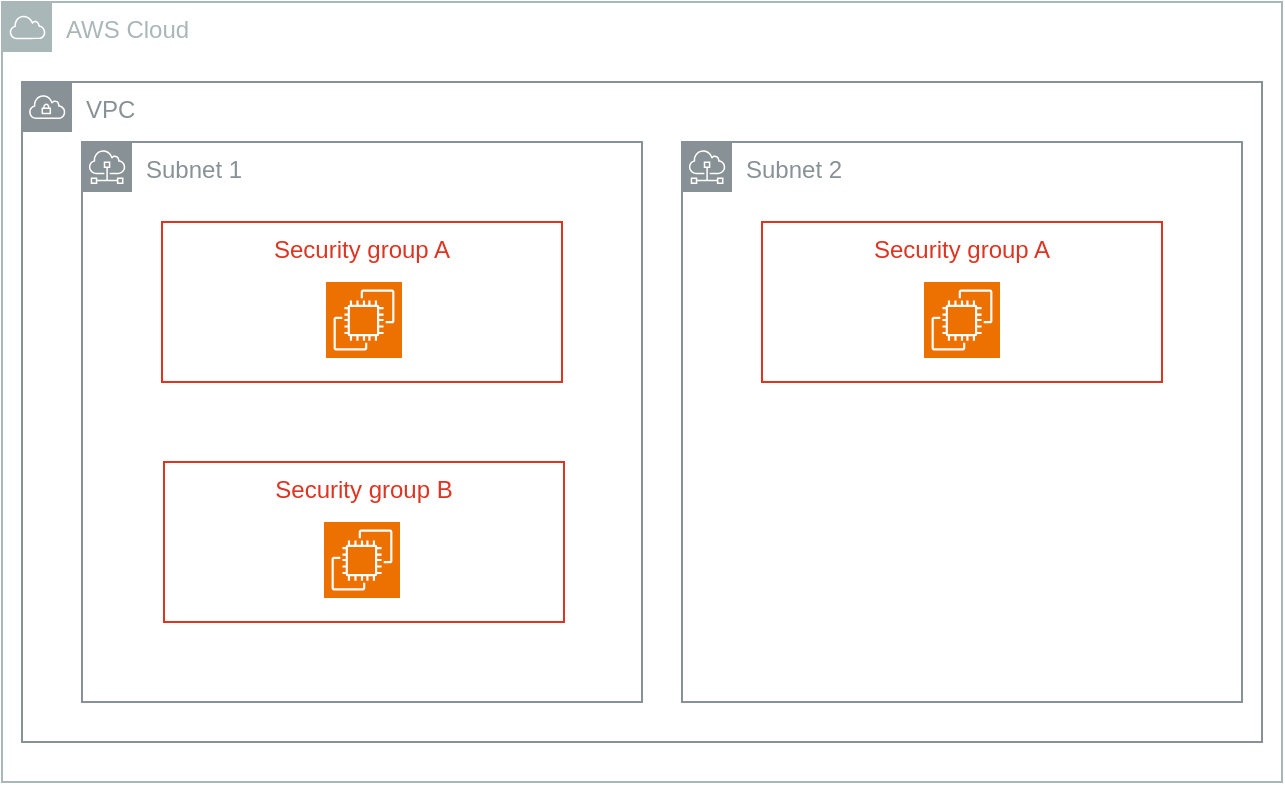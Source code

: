 <mxfile version="22.1.11" type="device" pages="2">
  <diagram name="Page-1" id="fNu5-lEO2E8uvOWrhCGg">
    <mxGraphModel dx="1205" dy="630" grid="1" gridSize="10" guides="1" tooltips="1" connect="1" arrows="1" fold="1" page="1" pageScale="1" pageWidth="827" pageHeight="1169" math="0" shadow="0">
      <root>
        <mxCell id="0" />
        <mxCell id="1" parent="0" />
        <mxCell id="8qxsbgAOWeqaosX9YXTJ-1" value="AWS Cloud" style="sketch=0;outlineConnect=0;gradientColor=none;html=1;whiteSpace=wrap;fontSize=12;fontStyle=0;shape=mxgraph.aws4.group;grIcon=mxgraph.aws4.group_aws_cloud;strokeColor=#AAB7B8;fillColor=none;verticalAlign=top;align=left;spacingLeft=30;fontColor=#AAB7B8;dashed=0;" parent="1" vertex="1">
          <mxGeometry x="80" y="130" width="640" height="390" as="geometry" />
        </mxCell>
        <mxCell id="8qxsbgAOWeqaosX9YXTJ-2" value="VPC" style="sketch=0;outlineConnect=0;gradientColor=none;html=1;whiteSpace=wrap;fontSize=12;fontStyle=0;shape=mxgraph.aws4.group;grIcon=mxgraph.aws4.group_vpc;strokeColor=#879196;fillColor=none;verticalAlign=top;align=left;spacingLeft=30;fontColor=#879196;dashed=0;" parent="1" vertex="1">
          <mxGeometry x="90" y="170" width="620" height="330" as="geometry" />
        </mxCell>
        <mxCell id="8qxsbgAOWeqaosX9YXTJ-3" value="Subnet 1" style="sketch=0;outlineConnect=0;gradientColor=none;html=1;whiteSpace=wrap;fontSize=12;fontStyle=0;shape=mxgraph.aws4.group;grIcon=mxgraph.aws4.group_subnet;strokeColor=#879196;fillColor=none;verticalAlign=top;align=left;spacingLeft=30;fontColor=#879196;dashed=0;" parent="1" vertex="1">
          <mxGeometry x="120" y="200" width="280" height="280" as="geometry" />
        </mxCell>
        <mxCell id="8qxsbgAOWeqaosX9YXTJ-4" value="Subnet 2" style="sketch=0;outlineConnect=0;gradientColor=none;html=1;whiteSpace=wrap;fontSize=12;fontStyle=0;shape=mxgraph.aws4.group;grIcon=mxgraph.aws4.group_subnet;strokeColor=#879196;fillColor=none;verticalAlign=top;align=left;spacingLeft=30;fontColor=#879196;dashed=0;" parent="1" vertex="1">
          <mxGeometry x="420" y="200" width="280" height="280" as="geometry" />
        </mxCell>
        <mxCell id="8qxsbgAOWeqaosX9YXTJ-5" value="Security group A" style="fillColor=none;strokeColor=#DD3522;verticalAlign=top;fontStyle=0;fontColor=#DD3522;whiteSpace=wrap;html=1;" parent="1" vertex="1">
          <mxGeometry x="160" y="240" width="200" height="80" as="geometry" />
        </mxCell>
        <mxCell id="8qxsbgAOWeqaosX9YXTJ-6" value="Security group B" style="fillColor=none;strokeColor=#DD3522;verticalAlign=top;fontStyle=0;fontColor=#DD3522;whiteSpace=wrap;html=1;" parent="1" vertex="1">
          <mxGeometry x="161" y="360" width="200" height="80" as="geometry" />
        </mxCell>
        <mxCell id="8qxsbgAOWeqaosX9YXTJ-7" value="Security group A" style="fillColor=none;strokeColor=#DD3522;verticalAlign=top;fontStyle=0;fontColor=#DD3522;whiteSpace=wrap;html=1;" parent="1" vertex="1">
          <mxGeometry x="460" y="240" width="200" height="80" as="geometry" />
        </mxCell>
        <mxCell id="8qxsbgAOWeqaosX9YXTJ-8" value="" style="sketch=0;points=[[0,0,0],[0.25,0,0],[0.5,0,0],[0.75,0,0],[1,0,0],[0,1,0],[0.25,1,0],[0.5,1,0],[0.75,1,0],[1,1,0],[0,0.25,0],[0,0.5,0],[0,0.75,0],[1,0.25,0],[1,0.5,0],[1,0.75,0]];outlineConnect=0;fontColor=#232F3E;fillColor=#ED7100;strokeColor=#ffffff;dashed=0;verticalLabelPosition=bottom;verticalAlign=top;align=center;html=1;fontSize=12;fontStyle=0;aspect=fixed;shape=mxgraph.aws4.resourceIcon;resIcon=mxgraph.aws4.ec2;" parent="1" vertex="1">
          <mxGeometry x="242" y="270" width="38" height="38" as="geometry" />
        </mxCell>
        <mxCell id="8qxsbgAOWeqaosX9YXTJ-9" value="" style="sketch=0;points=[[0,0,0],[0.25,0,0],[0.5,0,0],[0.75,0,0],[1,0,0],[0,1,0],[0.25,1,0],[0.5,1,0],[0.75,1,0],[1,1,0],[0,0.25,0],[0,0.5,0],[0,0.75,0],[1,0.25,0],[1,0.5,0],[1,0.75,0]];outlineConnect=0;fontColor=#232F3E;fillColor=#ED7100;strokeColor=#ffffff;dashed=0;verticalLabelPosition=bottom;verticalAlign=top;align=center;html=1;fontSize=12;fontStyle=0;aspect=fixed;shape=mxgraph.aws4.resourceIcon;resIcon=mxgraph.aws4.ec2;" parent="1" vertex="1">
          <mxGeometry x="241" y="390" width="38" height="38" as="geometry" />
        </mxCell>
        <mxCell id="8qxsbgAOWeqaosX9YXTJ-10" value="" style="sketch=0;points=[[0,0,0],[0.25,0,0],[0.5,0,0],[0.75,0,0],[1,0,0],[0,1,0],[0.25,1,0],[0.5,1,0],[0.75,1,0],[1,1,0],[0,0.25,0],[0,0.5,0],[0,0.75,0],[1,0.25,0],[1,0.5,0],[1,0.75,0]];outlineConnect=0;fontColor=#232F3E;fillColor=#ED7100;strokeColor=#ffffff;dashed=0;verticalLabelPosition=bottom;verticalAlign=top;align=center;html=1;fontSize=12;fontStyle=0;aspect=fixed;shape=mxgraph.aws4.resourceIcon;resIcon=mxgraph.aws4.ec2;" parent="1" vertex="1">
          <mxGeometry x="541" y="270" width="38" height="38" as="geometry" />
        </mxCell>
      </root>
    </mxGraphModel>
  </diagram>
  <diagram id="U22UTBYbjeCDe40xX_oZ" name="Page-2">
    <mxGraphModel dx="1205" dy="630" grid="1" gridSize="10" guides="1" tooltips="1" connect="1" arrows="1" fold="1" page="1" pageScale="1" pageWidth="827" pageHeight="1169" math="0" shadow="0">
      <root>
        <mxCell id="0" />
        <mxCell id="1" parent="0" />
        <mxCell id="iQt-OJ-B7hlICntQv9I8-1" value="VPC" style="sketch=0;outlineConnect=0;gradientColor=none;html=1;whiteSpace=wrap;fontSize=12;fontStyle=0;shape=mxgraph.aws4.group;grIcon=mxgraph.aws4.group_vpc;strokeColor=#879196;fillColor=none;verticalAlign=top;align=left;spacingLeft=30;fontColor=#879196;dashed=0;" parent="1" vertex="1">
          <mxGeometry x="80" y="40" width="680" height="680" as="geometry" />
        </mxCell>
        <mxCell id="iQt-OJ-B7hlICntQv9I8-2" value="" style="sketch=0;outlineConnect=0;fontColor=#232F3E;gradientColor=none;fillColor=#8C4FFF;strokeColor=none;dashed=0;verticalLabelPosition=bottom;verticalAlign=top;align=center;html=1;fontSize=12;fontStyle=0;aspect=fixed;pointerEvents=1;shape=mxgraph.aws4.internet_gateway;" parent="1" vertex="1">
          <mxGeometry x="170" y="10" width="58" height="58" as="geometry" />
        </mxCell>
        <mxCell id="iQt-OJ-B7hlICntQv9I8-3" value="" style="sketch=0;outlineConnect=0;fontColor=#232F3E;gradientColor=none;fillColor=#8C4FFF;strokeColor=none;dashed=0;verticalLabelPosition=bottom;verticalAlign=top;align=center;html=1;fontSize=12;fontStyle=0;aspect=fixed;pointerEvents=1;shape=mxgraph.aws4.customer_gateway;" parent="1" vertex="1">
          <mxGeometry x="390" y="120" width="48" height="48" as="geometry" />
        </mxCell>
        <mxCell id="iQt-OJ-B7hlICntQv9I8-4" value="" style="sketch=0;outlineConnect=0;fontColor=#232F3E;gradientColor=none;fillColor=#8C4FFF;strokeColor=none;dashed=0;verticalLabelPosition=bottom;verticalAlign=top;align=center;html=1;fontSize=12;fontStyle=0;aspect=fixed;pointerEvents=1;shape=mxgraph.aws4.vpn_gateway;" parent="1" vertex="1">
          <mxGeometry x="630" y="10" width="58" height="58" as="geometry" />
        </mxCell>
        <mxCell id="iQt-OJ-B7hlICntQv9I8-5" value="" style="sketch=0;outlineConnect=0;fontColor=#232F3E;gradientColor=none;fillColor=#8C4FFF;strokeColor=none;dashed=0;verticalLabelPosition=bottom;verticalAlign=top;align=center;html=1;fontSize=12;fontStyle=0;aspect=fixed;pointerEvents=1;shape=mxgraph.aws4.route_table;" parent="1" vertex="1">
          <mxGeometry x="375" y="230" width="78" height="76" as="geometry" />
        </mxCell>
        <mxCell id="iQt-OJ-B7hlICntQv9I8-6" value="" style="sketch=0;outlineConnect=0;fontColor=#232F3E;gradientColor=none;fillColor=#8C4FFF;strokeColor=none;dashed=0;verticalLabelPosition=bottom;verticalAlign=top;align=center;html=1;fontSize=12;fontStyle=0;aspect=fixed;pointerEvents=1;shape=mxgraph.aws4.network_access_control_list;" parent="1" vertex="1">
          <mxGeometry x="390" y="380" width="48" height="48" as="geometry" />
        </mxCell>
        <mxCell id="iQt-OJ-B7hlICntQv9I8-7" value="Subnet" style="sketch=0;outlineConnect=0;gradientColor=none;html=1;whiteSpace=wrap;fontSize=12;fontStyle=0;shape=mxgraph.aws4.group;grIcon=mxgraph.aws4.group_subnet;strokeColor=#879196;fillColor=none;verticalAlign=top;align=left;spacingLeft=30;fontColor=#879196;dashed=0;" parent="1" vertex="1">
          <mxGeometry x="295" y="519" width="250" height="130" as="geometry" />
        </mxCell>
        <mxCell id="iQt-OJ-B7hlICntQv9I8-8" value="Security group" style="fillColor=none;strokeColor=#DD3522;verticalAlign=top;fontStyle=0;fontColor=#DD3522;whiteSpace=wrap;html=1;" parent="1" vertex="1">
          <mxGeometry x="320" y="559" width="200" height="80" as="geometry" />
        </mxCell>
        <mxCell id="iQt-OJ-B7hlICntQv9I8-9" value="" style="sketch=0;points=[[0,0,0],[0.25,0,0],[0.5,0,0],[0.75,0,0],[1,0,0],[0,1,0],[0.25,1,0],[0.5,1,0],[0.75,1,0],[1,1,0],[0,0.25,0],[0,0.5,0],[0,0.75,0],[1,0.25,0],[1,0.5,0],[1,0.75,0]];outlineConnect=0;fontColor=#232F3E;fillColor=#ED7100;strokeColor=#ffffff;dashed=0;verticalLabelPosition=bottom;verticalAlign=top;align=center;html=1;fontSize=12;fontStyle=0;aspect=fixed;shape=mxgraph.aws4.resourceIcon;resIcon=mxgraph.aws4.ec2;" parent="1" vertex="1">
          <mxGeometry x="395" y="589" width="38" height="38" as="geometry" />
        </mxCell>
        <mxCell id="oZWmrzBE5lxXN4smL3Dq-1" value="" style="endArrow=classic;startArrow=classic;html=1;rounded=0;" edge="1" parent="1" source="iQt-OJ-B7hlICntQv9I8-3">
          <mxGeometry width="50" height="50" relative="1" as="geometry">
            <mxPoint x="160" y="120" as="sourcePoint" />
            <mxPoint x="210" y="70" as="targetPoint" />
          </mxGeometry>
        </mxCell>
        <mxCell id="oZWmrzBE5lxXN4smL3Dq-2" value="" style="endArrow=classic;startArrow=classic;html=1;rounded=0;" edge="1" parent="1" source="iQt-OJ-B7hlICntQv9I8-3">
          <mxGeometry width="50" height="50" relative="1" as="geometry">
            <mxPoint x="590" y="110" as="sourcePoint" />
            <mxPoint x="640" y="60" as="targetPoint" />
          </mxGeometry>
        </mxCell>
        <mxCell id="oZWmrzBE5lxXN4smL3Dq-3" value="" style="endArrow=classic;startArrow=classic;html=1;rounded=0;" edge="1" parent="1" source="iQt-OJ-B7hlICntQv9I8-5">
          <mxGeometry width="50" height="50" relative="1" as="geometry">
            <mxPoint x="364" y="218" as="sourcePoint" />
            <mxPoint x="414" y="168" as="targetPoint" />
          </mxGeometry>
        </mxCell>
        <mxCell id="oZWmrzBE5lxXN4smL3Dq-4" value="" style="endArrow=classic;startArrow=classic;html=1;rounded=0;" edge="1" parent="1" source="iQt-OJ-B7hlICntQv9I8-6">
          <mxGeometry width="50" height="50" relative="1" as="geometry">
            <mxPoint x="364" y="356" as="sourcePoint" />
            <mxPoint x="414" y="306" as="targetPoint" />
          </mxGeometry>
        </mxCell>
        <mxCell id="oZWmrzBE5lxXN4smL3Dq-5" value="" style="endArrow=classic;startArrow=classic;html=1;rounded=0;exitX=0.476;exitY=-0.031;exitDx=0;exitDy=0;exitPerimeter=0;" edge="1" parent="1" source="iQt-OJ-B7hlICntQv9I8-7">
          <mxGeometry width="50" height="50" relative="1" as="geometry">
            <mxPoint x="364" y="478" as="sourcePoint" />
            <mxPoint x="414" y="428" as="targetPoint" />
          </mxGeometry>
        </mxCell>
      </root>
    </mxGraphModel>
  </diagram>
</mxfile>
